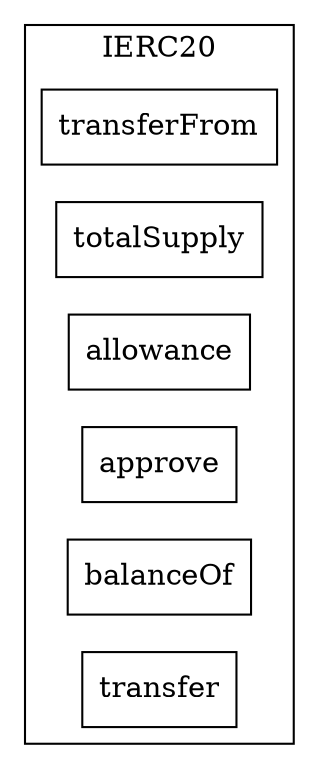 strict digraph {
rankdir="LR"
node [shape=box]
subgraph cluster_765_IERC20 {
label = "IERC20"
"765_transferFrom" [label="transferFrom"]
"765_totalSupply" [label="totalSupply"]
"765_allowance" [label="allowance"]
"765_approve" [label="approve"]
"765_balanceOf" [label="balanceOf"]
"765_transfer" [label="transfer"]
}subgraph cluster_solidity {
label = "[Solidity]"
}
}